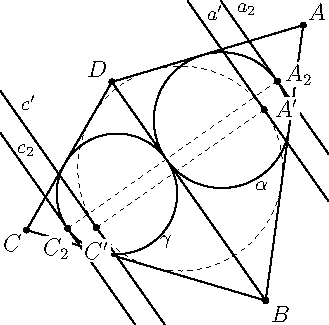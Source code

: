 import geometry;
size(5.8cm);

circle w = circle((point)(0, 0), 1);
point o = w.C;
var r = w.r;
point A = (o.x + r + 0.2, o.y + r + 0.4); 
point C = (o.x - r - 0.5, o.y - r + 0.4); 

line a1 = tangents(w, A)[0];
line a2 = tangents(w, A)[1];

line c1 = tangents(w, C)[0];
line c2 = tangents(w, C)[1];

point B = intersectionpoint(a1, c1);
point D = intersectionpoint(a2, c2);


circle al  = incircle(A, B, D);
circle gam = incircle(C, B, D);

point A1 = intersectionpoints(al,  line(B, D))[0];
point C1 = intersectionpoints(gam, line(B, D))[0];


point Cp = intersectionpoints(w, line(A, A1))[0];
point Ap = intersectionpoints(w, line(C, C1))[1];

line ap = tangent(w, Ap);
line cp = tangent(w, Cp);

point C2 = intersectionpoints(line(C, Cp), gam)[0];
point A2 = intersectionpoints(line(A, Ap), al)[1];

line c2 = tangent(gam, C2);
line a2 = tangent(al, A2);


//draw

draw(w, linewidth(0.3) + dashed);

dot("$A$", A, NE);
dot("$B$", B, SE);
dot("$C$", C, SW);
dot("$D$", D, NW);


draw(segment(A, B));
draw(segment(C, B));
draw(segment(C, D));
draw(segment(A, D));

draw(segment(B, D));
//draw(segment(A, C));

draw(Label("$\alpha$", Relative(-0.15), S, fontsize(10)), al);
draw(Label("$\gamma$", Relative(-0.1), S, fontsize(10)), gam);

draw(Label("$a'$", fontsize(10)), ap);
draw(Label("$c'$", Relative(0.1), NE, fontsize(10)), cp);

draw(Label("$a_2$", fontsize(10)), a2);
draw(Label("$c_2$", Relative(0.1), N*0.1+E*0.5, fontsize(10)), c2);


dot(Label("$A'$", UnFill), Ap, N*0.1+E*1.5);
dot(Label("$C'$", UnFill), Cp, S*2);

dot(Label("$A_2$", UnFill), A2, N*0.4+E*1.1);
dot(Label("$C_2$", UnFill), C2, S*1.4+W*0.7);

draw(segment(Ap, Cp), dashed+linewidth(0.3));
draw(segment(A2, C2), dashed+linewidth(0.3));

